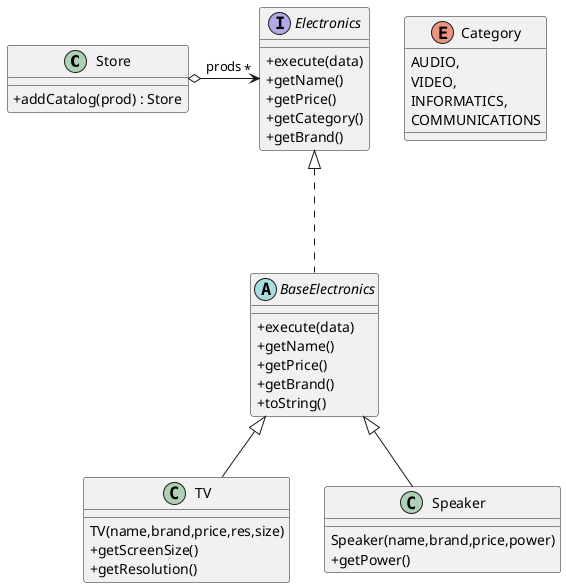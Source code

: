 @startuml
'skinparam style strictuml
skinparam classAttributeIconSize 0

class Store {
   +addCatalog(prod) : Store
}
enum Category {
    AUDIO,
    VIDEO,
    INFORMATICS,
    COMMUNICATIONS
}

interface Electronics {
  +execute(data)
  +getName()
  +getPrice()
  +getCategory()
  +getBrand()
}

abstract class BaseElectronics {
    +execute(data)
    +getName()
    +getPrice()
    +getBrand()
    +toString()
}

class TV {
  TV(name,brand,price,res,size)
  +getScreenSize()
  +getResolution()
}

class Speaker {
  Speaker(name,brand,price,power)
  +getPower()
}


Electronics <|... BaseElectronics
BaseElectronics <|-- TV
BaseElectronics <|-- Speaker

Store o-> "*" Electronics: prods

@enduml